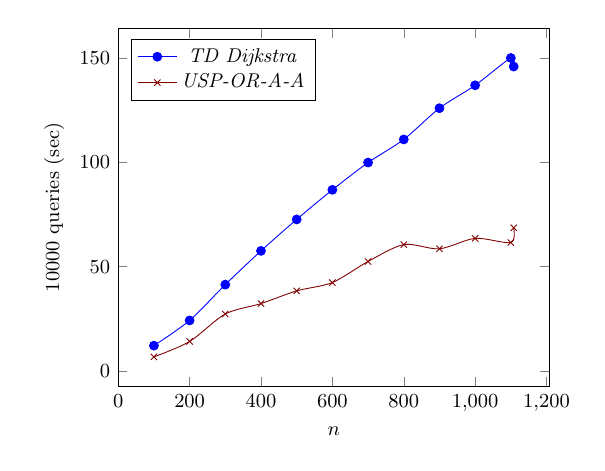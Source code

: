 \tikzstyle{textstyle}=[font=\fontsize{9}{9}\selectfont]
\begin{tikzpicture}[textstyle, scale=0.8]
    \begin{axis}[
        xlabel={$n$},
        ylabel={$10000$ queries (sec)},
		legend pos=north west
        ]
        
    \addplot[smooth,mark=*,color=blue] plot coordinates {
		(100,12.1)
		(200,24.2)
		(300,41.4)
		(400,57.6)
		(500,72.7)
		(600,86.9)
		(700,100.0)
		(800,111.1)
		(900,126.1)
		(1000,137.1)
		(1100,150.2)
		(1108,146.1)
    };
    \addlegendentry{\textit{TD Dijkstra}}
    
    \addplot[smooth,mark=x,color=black!50!red] plot coordinates {
		(100,6.7)
		(200,14.1)
		(300,27.3)
		(400,32.3)
		(500,38.4)
		(600,42.4)
		(700,52.5)
		(800,60.6)
		(900,58.6)
		(1000,63.6)
		(1100,61.6)
		(1108,68.7)
    };
    \addlegendentry{\textit{USP-OR-A-A}}
    
    \end{axis}
\end{tikzpicture}
